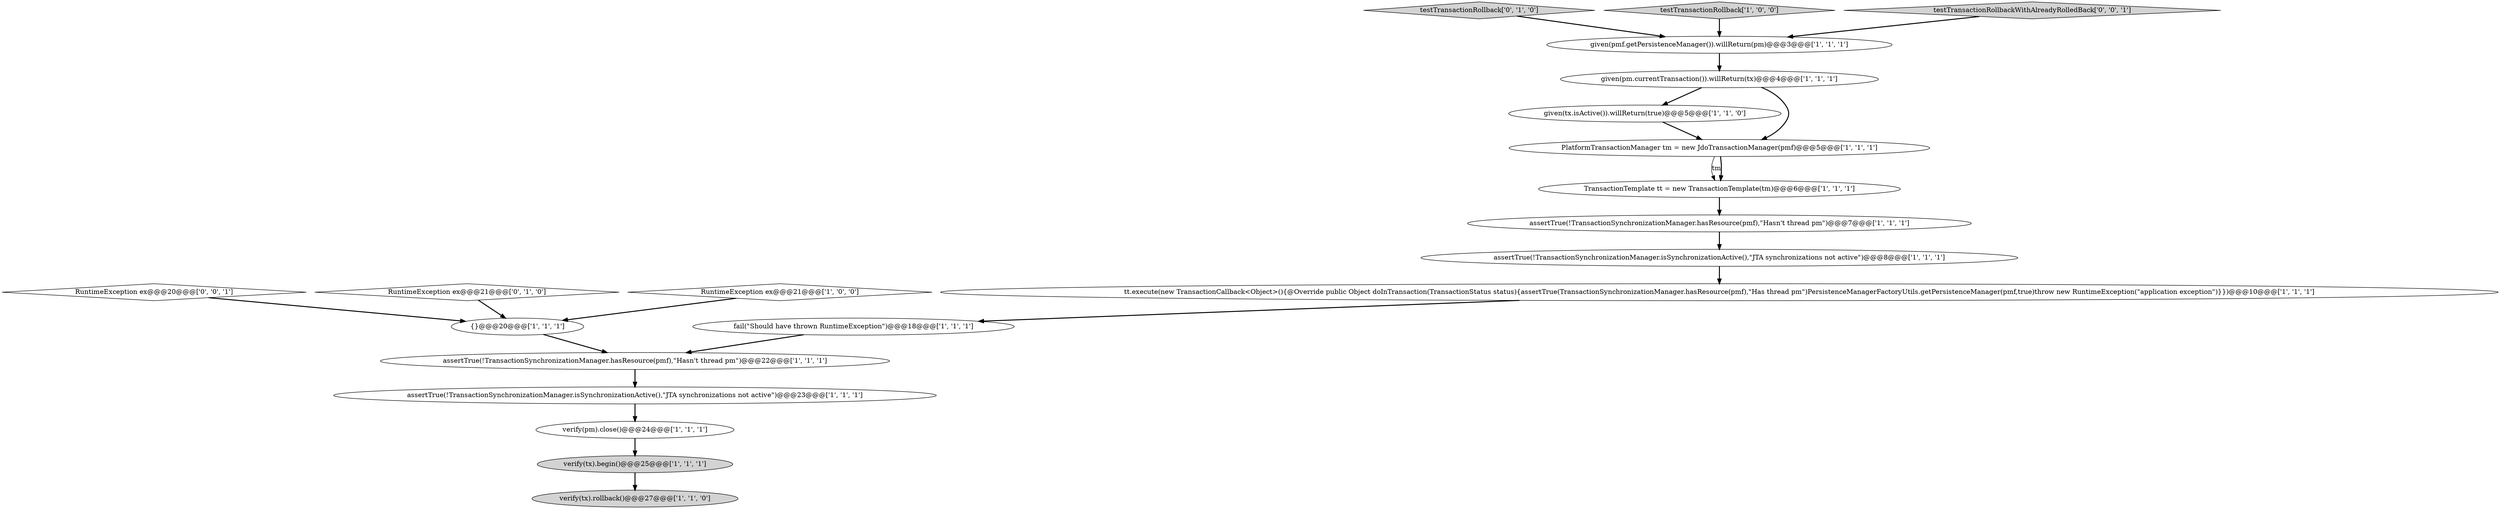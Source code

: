 digraph {
1 [style = filled, label = "given(tx.isActive()).willReturn(true)@@@5@@@['1', '1', '0']", fillcolor = white, shape = ellipse image = "AAA0AAABBB1BBB"];
3 [style = filled, label = "verify(pm).close()@@@24@@@['1', '1', '1']", fillcolor = white, shape = ellipse image = "AAA0AAABBB1BBB"];
14 [style = filled, label = "{}@@@20@@@['1', '1', '1']", fillcolor = white, shape = ellipse image = "AAA0AAABBB1BBB"];
18 [style = filled, label = "testTransactionRollback['0', '1', '0']", fillcolor = lightgray, shape = diamond image = "AAA0AAABBB2BBB"];
0 [style = filled, label = "given(pmf.getPersistenceManager()).willReturn(pm)@@@3@@@['1', '1', '1']", fillcolor = white, shape = ellipse image = "AAA0AAABBB1BBB"];
15 [style = filled, label = "testTransactionRollback['1', '0', '0']", fillcolor = lightgray, shape = diamond image = "AAA0AAABBB1BBB"];
16 [style = filled, label = "assertTrue(!TransactionSynchronizationManager.isSynchronizationActive(),\"JTA synchronizations not active\")@@@8@@@['1', '1', '1']", fillcolor = white, shape = ellipse image = "AAA0AAABBB1BBB"];
19 [style = filled, label = "RuntimeException ex@@@20@@@['0', '0', '1']", fillcolor = white, shape = diamond image = "AAA0AAABBB3BBB"];
2 [style = filled, label = "PlatformTransactionManager tm = new JdoTransactionManager(pmf)@@@5@@@['1', '1', '1']", fillcolor = white, shape = ellipse image = "AAA0AAABBB1BBB"];
11 [style = filled, label = "verify(tx).begin()@@@25@@@['1', '1', '1']", fillcolor = lightgray, shape = ellipse image = "AAA0AAABBB1BBB"];
7 [style = filled, label = "assertTrue(!TransactionSynchronizationManager.hasResource(pmf),\"Hasn't thread pm\")@@@7@@@['1', '1', '1']", fillcolor = white, shape = ellipse image = "AAA0AAABBB1BBB"];
17 [style = filled, label = "RuntimeException ex@@@21@@@['0', '1', '0']", fillcolor = white, shape = diamond image = "AAA0AAABBB2BBB"];
20 [style = filled, label = "testTransactionRollbackWithAlreadyRolledBack['0', '0', '1']", fillcolor = lightgray, shape = diamond image = "AAA0AAABBB3BBB"];
9 [style = filled, label = "assertTrue(!TransactionSynchronizationManager.isSynchronizationActive(),\"JTA synchronizations not active\")@@@23@@@['1', '1', '1']", fillcolor = white, shape = ellipse image = "AAA0AAABBB1BBB"];
13 [style = filled, label = "verify(tx).rollback()@@@27@@@['1', '1', '0']", fillcolor = lightgray, shape = ellipse image = "AAA0AAABBB1BBB"];
6 [style = filled, label = "RuntimeException ex@@@21@@@['1', '0', '0']", fillcolor = white, shape = diamond image = "AAA0AAABBB1BBB"];
12 [style = filled, label = "assertTrue(!TransactionSynchronizationManager.hasResource(pmf),\"Hasn't thread pm\")@@@22@@@['1', '1', '1']", fillcolor = white, shape = ellipse image = "AAA0AAABBB1BBB"];
4 [style = filled, label = "given(pm.currentTransaction()).willReturn(tx)@@@4@@@['1', '1', '1']", fillcolor = white, shape = ellipse image = "AAA0AAABBB1BBB"];
8 [style = filled, label = "TransactionTemplate tt = new TransactionTemplate(tm)@@@6@@@['1', '1', '1']", fillcolor = white, shape = ellipse image = "AAA0AAABBB1BBB"];
5 [style = filled, label = "fail(\"Should have thrown RuntimeException\")@@@18@@@['1', '1', '1']", fillcolor = white, shape = ellipse image = "AAA0AAABBB1BBB"];
10 [style = filled, label = "tt.execute(new TransactionCallback<Object>(){@Override public Object doInTransaction(TransactionStatus status){assertTrue(TransactionSynchronizationManager.hasResource(pmf),\"Has thread pm\")PersistenceManagerFactoryUtils.getPersistenceManager(pmf,true)throw new RuntimeException(\"application exception\")}})@@@10@@@['1', '1', '1']", fillcolor = white, shape = ellipse image = "AAA0AAABBB1BBB"];
16->10 [style = bold, label=""];
20->0 [style = bold, label=""];
3->11 [style = bold, label=""];
4->2 [style = bold, label=""];
12->9 [style = bold, label=""];
2->8 [style = solid, label="tm"];
8->7 [style = bold, label=""];
6->14 [style = bold, label=""];
10->5 [style = bold, label=""];
19->14 [style = bold, label=""];
5->12 [style = bold, label=""];
0->4 [style = bold, label=""];
17->14 [style = bold, label=""];
15->0 [style = bold, label=""];
14->12 [style = bold, label=""];
11->13 [style = bold, label=""];
7->16 [style = bold, label=""];
9->3 [style = bold, label=""];
1->2 [style = bold, label=""];
4->1 [style = bold, label=""];
18->0 [style = bold, label=""];
2->8 [style = bold, label=""];
}
